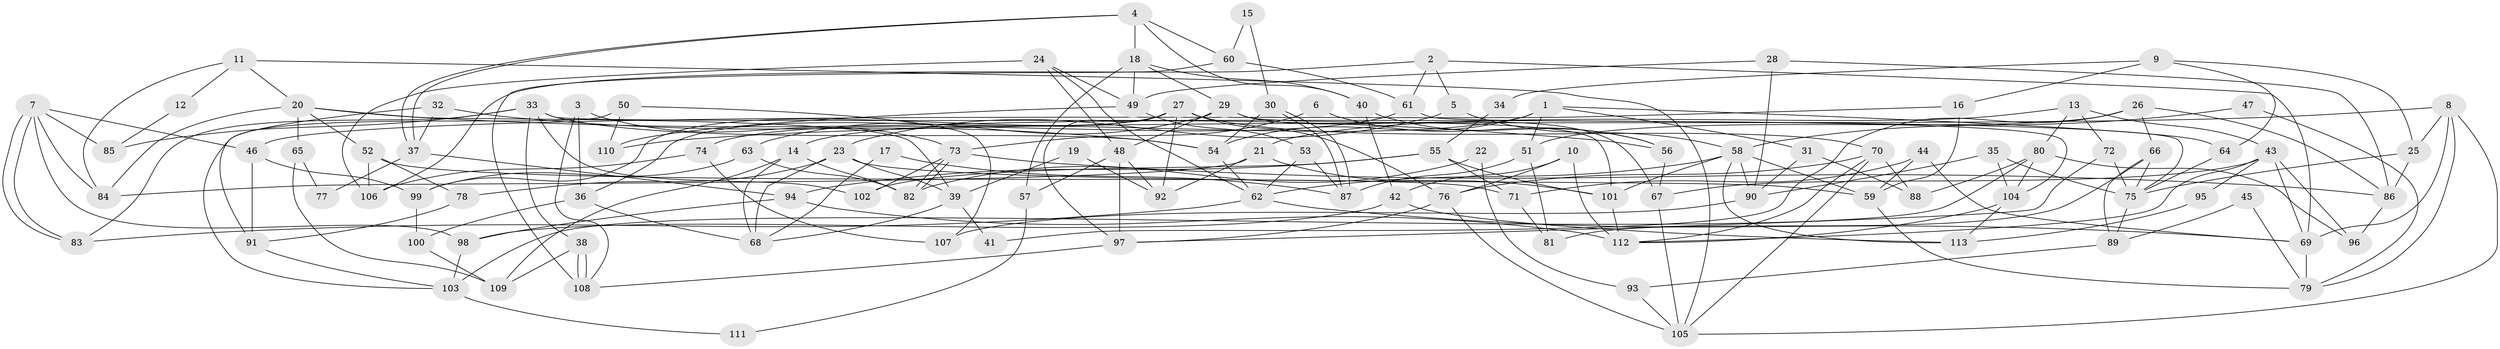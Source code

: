 // coarse degree distribution, {5: 0.13513513513513514, 6: 0.22972972972972974, 3: 0.20270270270270271, 7: 0.08108108108108109, 8: 0.08108108108108109, 4: 0.16216216216216217, 2: 0.0945945945945946, 9: 0.013513513513513514}
// Generated by graph-tools (version 1.1) at 2025/52/02/27/25 19:52:03]
// undirected, 113 vertices, 226 edges
graph export_dot {
graph [start="1"]
  node [color=gray90,style=filled];
  1;
  2;
  3;
  4;
  5;
  6;
  7;
  8;
  9;
  10;
  11;
  12;
  13;
  14;
  15;
  16;
  17;
  18;
  19;
  20;
  21;
  22;
  23;
  24;
  25;
  26;
  27;
  28;
  29;
  30;
  31;
  32;
  33;
  34;
  35;
  36;
  37;
  38;
  39;
  40;
  41;
  42;
  43;
  44;
  45;
  46;
  47;
  48;
  49;
  50;
  51;
  52;
  53;
  54;
  55;
  56;
  57;
  58;
  59;
  60;
  61;
  62;
  63;
  64;
  65;
  66;
  67;
  68;
  69;
  70;
  71;
  72;
  73;
  74;
  75;
  76;
  77;
  78;
  79;
  80;
  81;
  82;
  83;
  84;
  85;
  86;
  87;
  88;
  89;
  90;
  91;
  92;
  93;
  94;
  95;
  96;
  97;
  98;
  99;
  100;
  101;
  102;
  103;
  104;
  105;
  106;
  107;
  108;
  109;
  110;
  111;
  112;
  113;
  1 -- 14;
  1 -- 54;
  1 -- 31;
  1 -- 51;
  1 -- 64;
  2 -- 69;
  2 -- 61;
  2 -- 5;
  2 -- 106;
  3 -- 108;
  3 -- 36;
  3 -- 73;
  4 -- 37;
  4 -- 37;
  4 -- 40;
  4 -- 18;
  4 -- 60;
  5 -- 23;
  5 -- 58;
  6 -- 56;
  6 -- 73;
  7 -- 83;
  7 -- 83;
  7 -- 98;
  7 -- 46;
  7 -- 84;
  7 -- 85;
  8 -- 105;
  8 -- 69;
  8 -- 25;
  8 -- 79;
  8 -- 110;
  9 -- 25;
  9 -- 16;
  9 -- 34;
  9 -- 64;
  10 -- 112;
  10 -- 76;
  10 -- 42;
  11 -- 20;
  11 -- 105;
  11 -- 12;
  11 -- 84;
  12 -- 85;
  13 -- 21;
  13 -- 43;
  13 -- 72;
  13 -- 80;
  14 -- 109;
  14 -- 82;
  14 -- 68;
  15 -- 30;
  15 -- 60;
  16 -- 46;
  16 -- 59;
  17 -- 87;
  17 -- 68;
  18 -- 29;
  18 -- 40;
  18 -- 49;
  18 -- 57;
  19 -- 39;
  19 -- 92;
  20 -- 56;
  20 -- 84;
  20 -- 39;
  20 -- 52;
  20 -- 65;
  21 -- 84;
  21 -- 101;
  21 -- 92;
  22 -- 93;
  22 -- 82;
  23 -- 59;
  23 -- 68;
  23 -- 39;
  23 -- 78;
  24 -- 48;
  24 -- 62;
  24 -- 49;
  24 -- 106;
  25 -- 86;
  25 -- 75;
  26 -- 66;
  26 -- 86;
  26 -- 41;
  26 -- 51;
  27 -- 70;
  27 -- 76;
  27 -- 36;
  27 -- 92;
  27 -- 97;
  27 -- 99;
  28 -- 49;
  28 -- 90;
  28 -- 86;
  29 -- 67;
  29 -- 48;
  29 -- 63;
  29 -- 101;
  30 -- 54;
  30 -- 87;
  30 -- 87;
  31 -- 90;
  31 -- 88;
  32 -- 91;
  32 -- 54;
  32 -- 37;
  33 -- 83;
  33 -- 75;
  33 -- 38;
  33 -- 54;
  33 -- 85;
  33 -- 102;
  34 -- 55;
  35 -- 104;
  35 -- 75;
  35 -- 90;
  36 -- 68;
  36 -- 100;
  37 -- 77;
  37 -- 94;
  38 -- 108;
  38 -- 108;
  38 -- 109;
  39 -- 41;
  39 -- 68;
  40 -- 42;
  40 -- 56;
  42 -- 113;
  42 -- 98;
  43 -- 69;
  43 -- 96;
  43 -- 67;
  43 -- 95;
  43 -- 112;
  44 -- 71;
  44 -- 69;
  44 -- 59;
  45 -- 89;
  45 -- 79;
  46 -- 91;
  46 -- 99;
  47 -- 58;
  47 -- 79;
  48 -- 97;
  48 -- 92;
  48 -- 57;
  49 -- 53;
  49 -- 110;
  50 -- 110;
  50 -- 103;
  50 -- 107;
  51 -- 81;
  51 -- 87;
  52 -- 106;
  52 -- 71;
  52 -- 78;
  53 -- 87;
  53 -- 62;
  54 -- 62;
  55 -- 101;
  55 -- 102;
  55 -- 71;
  55 -- 94;
  56 -- 67;
  57 -- 111;
  58 -- 101;
  58 -- 59;
  58 -- 62;
  58 -- 90;
  58 -- 113;
  59 -- 79;
  60 -- 108;
  60 -- 61;
  61 -- 74;
  61 -- 104;
  62 -- 69;
  62 -- 83;
  63 -- 99;
  63 -- 82;
  64 -- 75;
  65 -- 109;
  65 -- 77;
  66 -- 75;
  66 -- 81;
  66 -- 89;
  67 -- 105;
  69 -- 79;
  70 -- 88;
  70 -- 112;
  70 -- 76;
  70 -- 105;
  71 -- 81;
  72 -- 75;
  72 -- 97;
  73 -- 82;
  73 -- 82;
  73 -- 86;
  73 -- 102;
  74 -- 107;
  74 -- 106;
  75 -- 89;
  76 -- 97;
  76 -- 105;
  78 -- 91;
  80 -- 104;
  80 -- 88;
  80 -- 96;
  80 -- 103;
  86 -- 96;
  89 -- 93;
  90 -- 107;
  91 -- 103;
  93 -- 105;
  94 -- 98;
  94 -- 112;
  95 -- 113;
  97 -- 108;
  98 -- 103;
  99 -- 100;
  100 -- 109;
  101 -- 112;
  103 -- 111;
  104 -- 112;
  104 -- 113;
}
